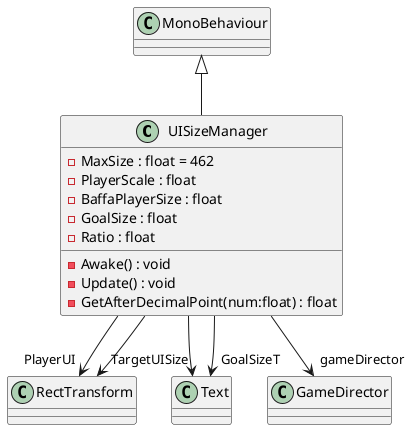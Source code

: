 @startuml
class UISizeManager {
    - MaxSize : float = 462
    - PlayerScale : float
    - BaffaPlayerSize : float
    - GoalSize : float
    - Ratio : float
    - Awake() : void
    - Update() : void
    - GetAfterDecimalPoint(num:float) : float
}
MonoBehaviour <|-- UISizeManager
UISizeManager --> "PlayerUI" RectTransform
UISizeManager --> "TargetUI" RectTransform
UISizeManager --> "Size" Text
UISizeManager --> "GoalSizeT" Text
UISizeManager --> "gameDirector" GameDirector
@enduml
